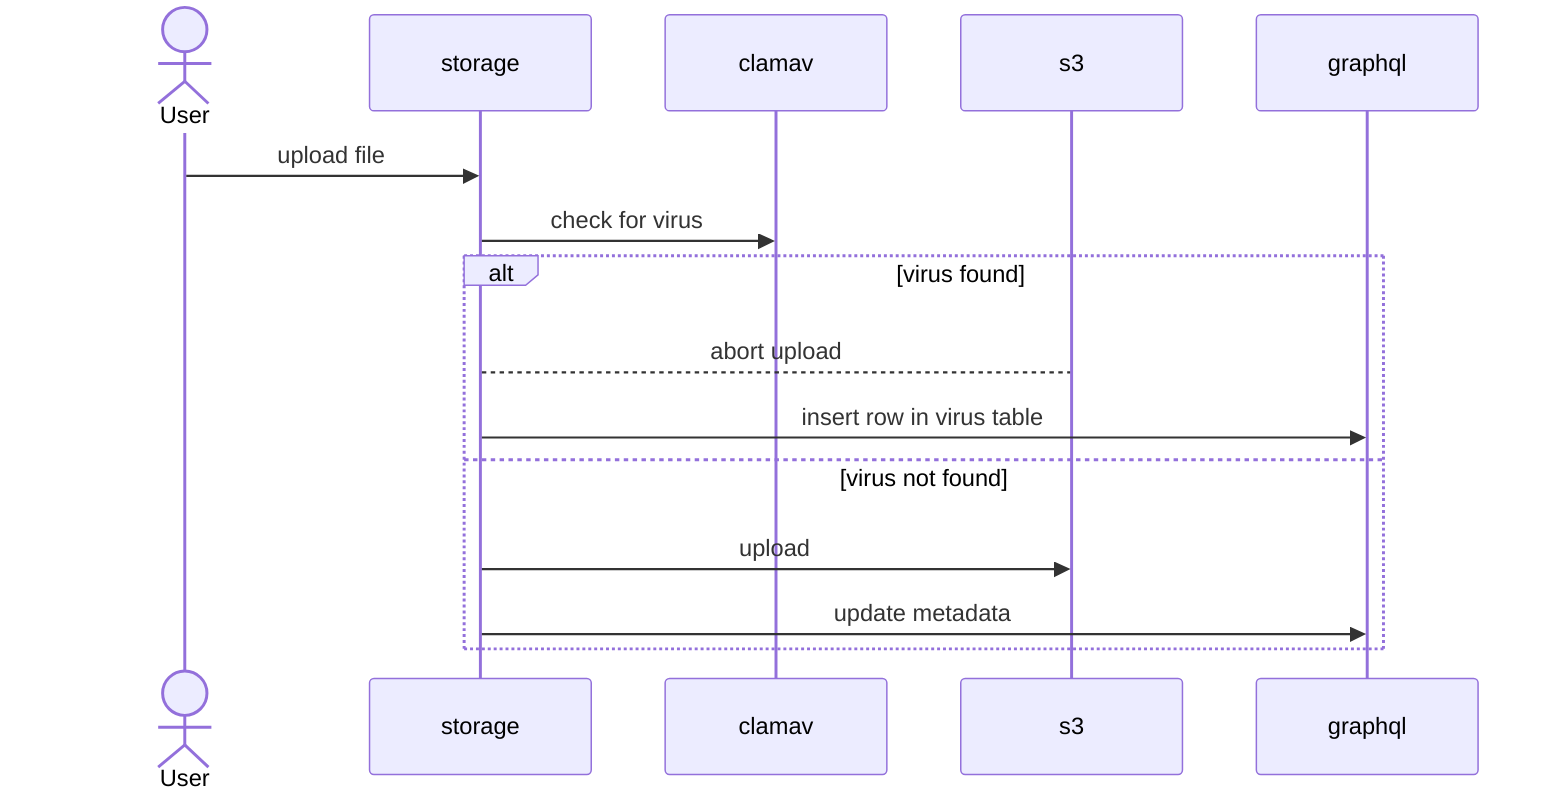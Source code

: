 sequenceDiagram
    actor User
    User ->> storage: upload file
    storage ->>clamav: check for virus
    alt virus found
        storage-->s3: abort upload
        storage->>graphql: insert row in virus table
    else virus not found
        storage->>s3: upload
        storage->>graphql: update metadata
    end